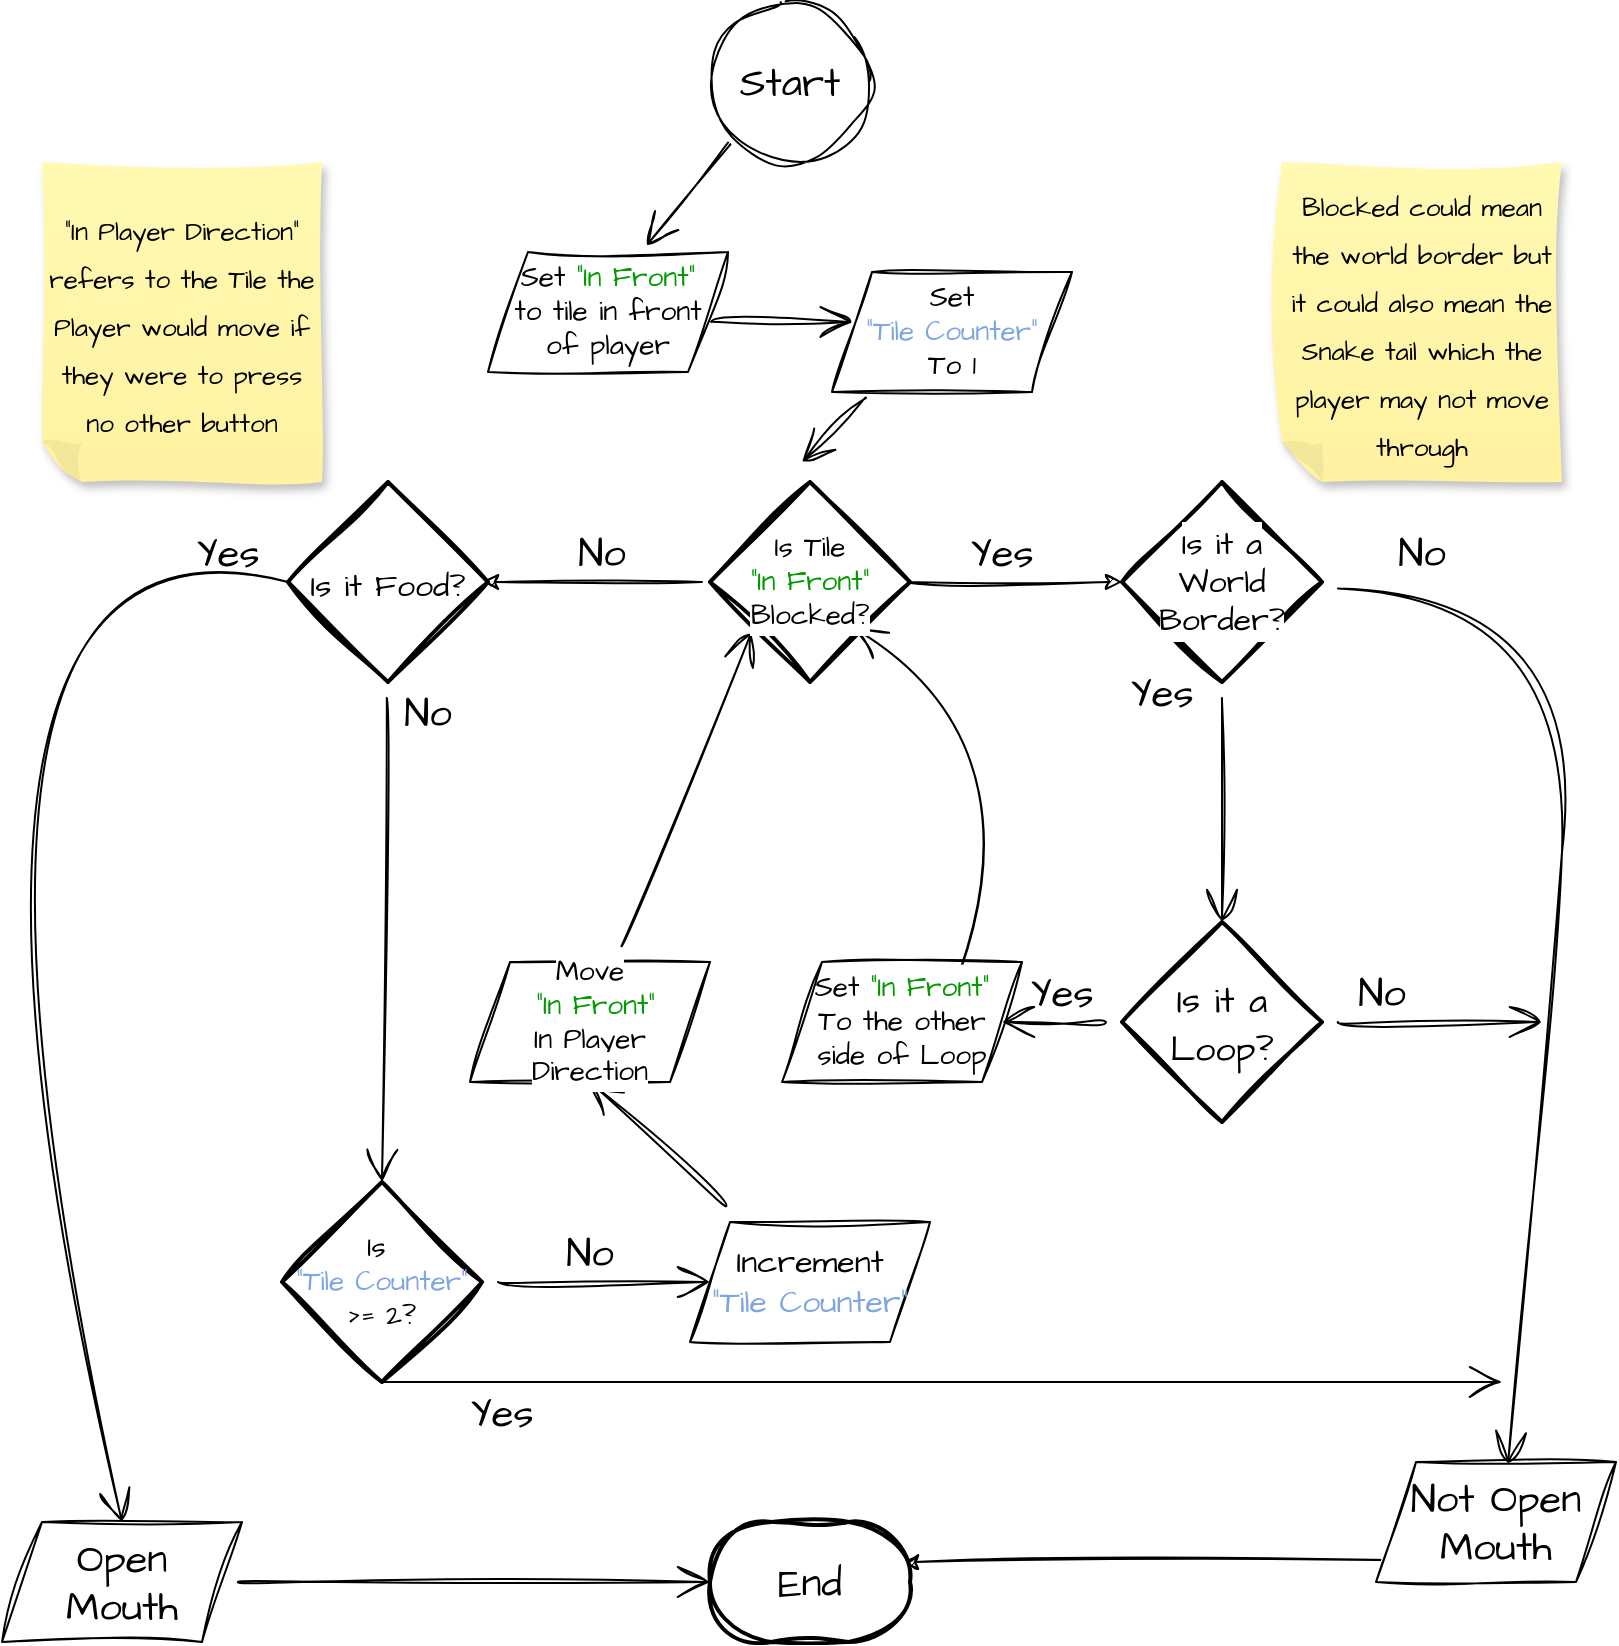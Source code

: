 <mxfile version="21.7.5" type="device">
  <diagram name="Page-1" id="LPT81j6MXYXJEb1WJuEA">
    <mxGraphModel dx="1572" dy="819" grid="1" gridSize="10" guides="1" tooltips="1" connect="1" arrows="1" fold="1" page="1" pageScale="1" pageWidth="827" pageHeight="1169" math="0" shadow="0">
      <root>
        <mxCell id="0" />
        <mxCell id="1" parent="0" />
        <mxCell id="V5IJeIV-OUquZpi7I_RV-11" style="edgeStyle=orthogonalEdgeStyle;rounded=0;orthogonalLoop=1;jettySize=auto;html=1;entryX=1;entryY=0.5;entryDx=0;entryDy=0;entryPerimeter=0;sketch=1;curveFitting=1;jiggle=2;" parent="1" edge="1">
          <mxGeometry relative="1" as="geometry">
            <mxPoint x="370.0" y="410" as="sourcePoint" />
            <mxPoint x="260.0" y="410" as="targetPoint" />
          </mxGeometry>
        </mxCell>
        <mxCell id="V5IJeIV-OUquZpi7I_RV-28" style="edgeStyle=orthogonalEdgeStyle;rounded=0;orthogonalLoop=1;jettySize=auto;html=1;entryX=0;entryY=0.5;entryDx=0;entryDy=0;entryPerimeter=0;sketch=1;curveFitting=1;jiggle=2;" parent="1" edge="1">
          <mxGeometry relative="1" as="geometry">
            <mxPoint x="470.0" y="410" as="sourcePoint" />
            <mxPoint x="580" y="410" as="targetPoint" />
          </mxGeometry>
        </mxCell>
        <mxCell id="V5IJeIV-OUquZpi7I_RV-9" style="edgeStyle=orthogonalEdgeStyle;rounded=0;orthogonalLoop=1;jettySize=auto;html=1;entryX=1;entryY=0.5;entryDx=0;entryDy=0;entryPerimeter=0;sketch=1;curveFitting=1;jiggle=2;" parent="1" edge="1">
          <mxGeometry relative="1" as="geometry">
            <Array as="points">
              <mxPoint x="760" y="900" />
            </Array>
            <mxPoint x="720" y="900.0" as="sourcePoint" />
            <mxPoint x="470.0" y="900.0" as="targetPoint" />
          </mxGeometry>
        </mxCell>
        <mxCell id="dxo5XN_fdmn-5vYyJv3P-11" style="edgeStyle=none;curved=1;rounded=0;sketch=1;hachureGap=4;jiggle=2;curveFitting=1;orthogonalLoop=1;jettySize=auto;html=1;entryX=0.76;entryY=0.73;entryDx=0;entryDy=0;entryPerimeter=0;fontFamily=Architects Daughter;fontSource=https%3A%2F%2Ffonts.googleapis.com%2Fcss%3Ffamily%3DArchitects%2BDaughter;fontSize=16;endArrow=open;startSize=14;endSize=14;sourcePerimeterSpacing=8;targetPerimeterSpacing=8;" edge="1" parent="1">
          <mxGeometry relative="1" as="geometry">
            <mxPoint x="487.882" y="632" as="sourcePoint" />
            <mxPoint x="446" y="433" as="targetPoint" />
            <Array as="points">
              <mxPoint x="550" y="500" />
            </Array>
          </mxGeometry>
        </mxCell>
        <mxCell id="dxo5XN_fdmn-5vYyJv3P-25" style="edgeStyle=none;curved=1;rounded=0;sketch=1;hachureGap=4;jiggle=2;curveFitting=1;orthogonalLoop=1;jettySize=auto;html=1;fontFamily=Architects Daughter;fontSource=https%3A%2F%2Ffonts.googleapis.com%2Fcss%3Ffamily%3DArchitects%2BDaughter;fontSize=16;endArrow=open;startSize=14;endSize=14;sourcePerimeterSpacing=8;targetPerimeterSpacing=8;" edge="1" parent="1">
          <mxGeometry relative="1" as="geometry">
            <mxPoint x="374.66" y="280" as="sourcePoint" />
            <mxPoint x="445.34" y="280" as="targetPoint" />
          </mxGeometry>
        </mxCell>
        <mxCell id="dxo5XN_fdmn-5vYyJv3P-20" value="&lt;span style=&quot;font-size: 13px;&quot;&gt;&quot;In Player Direction&quot; refers to the Tile the Player would move if they were to press no other button&lt;/span&gt;" style="shape=note;whiteSpace=wrap;html=1;backgroundOutline=1;fontColor=#000000;darkOpacity=0.05;fillColor=#FFF9B2;strokeColor=none;fillStyle=solid;direction=west;gradientDirection=north;gradientColor=#FFF2A1;shadow=1;size=20;pointerEvents=1;sketch=1;hachureGap=4;jiggle=2;curveFitting=1;fontFamily=Architects Daughter;fontSource=https%3A%2F%2Ffonts.googleapis.com%2Fcss%3Ffamily%3DArchitects%2BDaughter;fontSize=20;" vertex="1" parent="1">
          <mxGeometry x="40" y="200" width="140" height="160" as="geometry" />
        </mxCell>
        <mxCell id="dxo5XN_fdmn-5vYyJv3P-21" value="&lt;font style=&quot;font-size: 13px;&quot;&gt;Blocked could mean the world border but it could also mean the Snake tail which the player may not move through&lt;/font&gt;" style="shape=note;whiteSpace=wrap;html=1;backgroundOutline=1;fontColor=#000000;darkOpacity=0.05;fillColor=#FFF9B2;strokeColor=none;fillStyle=solid;direction=west;gradientDirection=north;gradientColor=#FFF2A1;shadow=1;size=20;pointerEvents=1;sketch=1;hachureGap=4;jiggle=2;curveFitting=1;fontFamily=Architects Daughter;fontSource=https%3A%2F%2Ffonts.googleapis.com%2Fcss%3Ffamily%3DArchitects%2BDaughter;fontSize=20;" vertex="1" parent="1">
          <mxGeometry x="660" y="200" width="140" height="160" as="geometry" />
        </mxCell>
        <mxCell id="dxo5XN_fdmn-5vYyJv3P-26" style="edgeStyle=none;curved=1;rounded=0;sketch=1;hachureGap=4;jiggle=2;curveFitting=1;orthogonalLoop=1;jettySize=auto;html=1;fontFamily=Architects Daughter;fontSource=https%3A%2F%2Ffonts.googleapis.com%2Fcss%3Ffamily%3DArchitects%2BDaughter;fontSize=16;endArrow=open;startSize=14;endSize=14;sourcePerimeterSpacing=8;targetPerimeterSpacing=8;" edge="1" parent="1">
          <mxGeometry relative="1" as="geometry">
            <mxPoint x="420.0" y="350" as="targetPoint" />
            <mxPoint x="452.0" y="318.0" as="sourcePoint" />
          </mxGeometry>
        </mxCell>
        <mxCell id="dxo5XN_fdmn-5vYyJv3P-32" value="Yes" style="text;strokeColor=none;fillColor=none;html=1;align=center;verticalAlign=middle;whiteSpace=wrap;rounded=0;fontSize=20;fontFamily=Architects Daughter;" vertex="1" parent="1">
          <mxGeometry x="103" y="380" width="60" height="30" as="geometry" />
        </mxCell>
        <mxCell id="dxo5XN_fdmn-5vYyJv3P-33" value="No" style="text;strokeColor=none;fillColor=none;html=1;align=center;verticalAlign=middle;whiteSpace=wrap;rounded=0;fontSize=20;fontFamily=Architects Daughter;" vertex="1" parent="1">
          <mxGeometry x="290" y="380" width="60" height="30" as="geometry" />
        </mxCell>
        <mxCell id="dxo5XN_fdmn-5vYyJv3P-34" value="Yes" style="text;strokeColor=none;fillColor=none;html=1;align=center;verticalAlign=middle;whiteSpace=wrap;rounded=0;fontSize=20;fontFamily=Architects Daughter;" vertex="1" parent="1">
          <mxGeometry x="490" y="380" width="60" height="30" as="geometry" />
        </mxCell>
        <mxCell id="dxo5XN_fdmn-5vYyJv3P-35" value="Yes" style="text;strokeColor=none;fillColor=none;html=1;align=center;verticalAlign=middle;whiteSpace=wrap;rounded=0;fontSize=20;fontFamily=Architects Daughter;" vertex="1" parent="1">
          <mxGeometry x="570" y="450" width="60" height="30" as="geometry" />
        </mxCell>
        <mxCell id="dxo5XN_fdmn-5vYyJv3P-36" value="No" style="text;strokeColor=none;fillColor=none;html=1;align=center;verticalAlign=middle;whiteSpace=wrap;rounded=0;fontSize=20;fontFamily=Architects Daughter;" vertex="1" parent="1">
          <mxGeometry x="700" y="380" width="60" height="30" as="geometry" />
        </mxCell>
        <mxCell id="dxo5XN_fdmn-5vYyJv3P-37" value="No" style="text;strokeColor=none;fillColor=none;html=1;align=center;verticalAlign=middle;whiteSpace=wrap;rounded=0;fontSize=20;fontFamily=Architects Daughter;" vertex="1" parent="1">
          <mxGeometry x="680" y="600" width="60" height="30" as="geometry" />
        </mxCell>
        <mxCell id="dxo5XN_fdmn-5vYyJv3P-38" value="Yes" style="text;strokeColor=none;fillColor=none;html=1;align=center;verticalAlign=middle;whiteSpace=wrap;rounded=0;fontSize=20;fontFamily=Architects Daughter;" vertex="1" parent="1">
          <mxGeometry x="520" y="600" width="60" height="30" as="geometry" />
        </mxCell>
        <mxCell id="dxo5XN_fdmn-5vYyJv3P-39" value="No" style="text;strokeColor=none;fillColor=none;html=1;align=center;verticalAlign=middle;whiteSpace=wrap;rounded=0;fontSize=20;fontFamily=Architects Daughter;" vertex="1" parent="1">
          <mxGeometry x="284" y="730" width="60" height="30" as="geometry" />
        </mxCell>
        <mxCell id="dxo5XN_fdmn-5vYyJv3P-40" value="Yes" style="text;strokeColor=none;fillColor=none;html=1;align=center;verticalAlign=middle;whiteSpace=wrap;rounded=0;fontSize=20;fontFamily=Architects Daughter;" vertex="1" parent="1">
          <mxGeometry x="240" y="810" width="60" height="30" as="geometry" />
        </mxCell>
        <mxCell id="dxo5XN_fdmn-5vYyJv3P-41" value="No" style="text;strokeColor=none;fillColor=none;html=1;align=center;verticalAlign=middle;whiteSpace=wrap;rounded=0;fontSize=20;fontFamily=Architects Daughter;" vertex="1" parent="1">
          <mxGeometry x="203" y="460" width="60" height="30" as="geometry" />
        </mxCell>
        <mxCell id="dxo5XN_fdmn-5vYyJv3P-44" value="&lt;div style=&quot;font-size: 14px;&quot;&gt;&lt;font style=&quot;font-size: 14px;&quot;&gt;Set &lt;font color=&quot;#009900&quot;&gt;&quot;In Front&quot;&lt;/font&gt;&lt;/font&gt;&lt;/div&gt;&lt;div style=&quot;font-size: 14px;&quot;&gt;&lt;font style=&quot;font-size: 14px;&quot;&gt;To the other&lt;/font&gt;&lt;/div&gt;&lt;div style=&quot;font-size: 14px;&quot;&gt;&lt;font style=&quot;font-size: 14px;&quot;&gt;side of Loop&lt;/font&gt;&lt;/div&gt;" style="shape=parallelogram;perimeter=parallelogramPerimeter;whiteSpace=wrap;html=1;fixedSize=1;sketch=1;hachureGap=4;jiggle=2;curveFitting=1;fontFamily=Architects Daughter;fontSource=https%3A%2F%2Ffonts.googleapis.com%2Fcss%3Ffamily%3DArchitects%2BDaughter;fontSize=20;" vertex="1" parent="1">
          <mxGeometry x="410" y="600" width="120" height="60" as="geometry" />
        </mxCell>
        <mxCell id="dxo5XN_fdmn-5vYyJv3P-45" value="&lt;div style=&quot;font-size: 14px;&quot;&gt;&lt;font style=&quot;font-size: 14px;&quot;&gt;Set&amp;nbsp;&lt;/font&gt;&lt;span style=&quot;background-color: initial;&quot;&gt;&lt;font color=&quot;#009900&quot;&gt;&quot;In Front&quot;&lt;/font&gt;&lt;/span&gt;&lt;/div&gt;&lt;div style=&quot;font-size: 14px;&quot;&gt;&lt;font style=&quot;font-size: 14px;&quot;&gt;to tile in front&lt;/font&gt;&lt;/div&gt;&lt;div style=&quot;font-size: 14px;&quot;&gt;&lt;font style=&quot;font-size: 14px;&quot;&gt;of player&lt;/font&gt;&lt;/div&gt;" style="shape=parallelogram;perimeter=parallelogramPerimeter;whiteSpace=wrap;html=1;fixedSize=1;sketch=1;hachureGap=4;jiggle=2;curveFitting=1;fontFamily=Architects Daughter;fontSource=https%3A%2F%2Ffonts.googleapis.com%2Fcss%3Ffamily%3DArchitects%2BDaughter;fontSize=20;" vertex="1" parent="1">
          <mxGeometry x="263" y="245" width="120" height="60" as="geometry" />
        </mxCell>
        <mxCell id="dxo5XN_fdmn-5vYyJv3P-46" value="&lt;div style=&quot;font-size: 14px;&quot;&gt;&lt;font style=&quot;font-size: 14px;&quot;&gt;Set&lt;/font&gt;&lt;/div&gt;&lt;div style=&quot;font-size: 14px;&quot;&gt;&lt;font color=&quot;#7ea6e0&quot; style=&quot;font-size: 14px;&quot;&gt;&quot;Tile Counter&quot;&lt;/font&gt;&lt;/div&gt;&lt;div style=&quot;font-size: 14px;&quot;&gt;&lt;font style=&quot;font-size: 14px;&quot;&gt;To 1&lt;/font&gt;&lt;/div&gt;" style="shape=parallelogram;perimeter=parallelogramPerimeter;whiteSpace=wrap;html=1;fixedSize=1;sketch=1;hachureGap=4;jiggle=2;curveFitting=1;fontFamily=Architects Daughter;fontSource=https%3A%2F%2Ffonts.googleapis.com%2Fcss%3Ffamily%3DArchitects%2BDaughter;fontSize=20;" vertex="1" parent="1">
          <mxGeometry x="435" y="255" width="120" height="60" as="geometry" />
        </mxCell>
        <mxCell id="dxo5XN_fdmn-5vYyJv3P-67" style="edgeStyle=none;curved=1;rounded=0;sketch=1;hachureGap=4;jiggle=2;curveFitting=1;orthogonalLoop=1;jettySize=auto;html=1;entryX=0.5;entryY=1;entryDx=0;entryDy=0;fontFamily=Architects Daughter;fontSource=https%3A%2F%2Ffonts.googleapis.com%2Fcss%3Ffamily%3DArchitects%2BDaughter;fontSize=16;endArrow=open;startSize=14;endSize=14;sourcePerimeterSpacing=8;targetPerimeterSpacing=8;" edge="1" parent="1" source="dxo5XN_fdmn-5vYyJv3P-47" target="dxo5XN_fdmn-5vYyJv3P-48">
          <mxGeometry relative="1" as="geometry" />
        </mxCell>
        <mxCell id="dxo5XN_fdmn-5vYyJv3P-47" value="&lt;div style=&quot;font-size: 16px;&quot;&gt;&lt;font style=&quot;font-size: 16px;&quot;&gt;Increment&lt;/font&gt;&lt;/div&gt;&lt;div style=&quot;font-size: 16px;&quot;&gt;&lt;font color=&quot;#7ea6e0&quot; style=&quot;font-size: 16px;&quot;&gt;&quot;Tile Counter&quot;&lt;/font&gt;&lt;/div&gt;" style="shape=parallelogram;perimeter=parallelogramPerimeter;whiteSpace=wrap;html=1;fixedSize=1;sketch=1;hachureGap=4;jiggle=2;curveFitting=1;fontFamily=Architects Daughter;fontSource=https%3A%2F%2Ffonts.googleapis.com%2Fcss%3Ffamily%3DArchitects%2BDaughter;fontSize=20;" vertex="1" parent="1">
          <mxGeometry x="364" y="730" width="120" height="60" as="geometry" />
        </mxCell>
        <mxCell id="dxo5XN_fdmn-5vYyJv3P-68" style="edgeStyle=none;curved=1;rounded=0;sketch=1;hachureGap=4;jiggle=2;curveFitting=1;orthogonalLoop=1;jettySize=auto;html=1;entryX=0.207;entryY=0.752;entryDx=0;entryDy=0;entryPerimeter=0;fontFamily=Architects Daughter;fontSource=https%3A%2F%2Ffonts.googleapis.com%2Fcss%3Ffamily%3DArchitects%2BDaughter;fontSize=16;endArrow=open;startSize=14;endSize=14;sourcePerimeterSpacing=8;targetPerimeterSpacing=8;" edge="1" parent="1" source="dxo5XN_fdmn-5vYyJv3P-48" target="dxo5XN_fdmn-5vYyJv3P-57">
          <mxGeometry relative="1" as="geometry" />
        </mxCell>
        <mxCell id="dxo5XN_fdmn-5vYyJv3P-48" value="&lt;div style=&quot;font-size: 14px;&quot;&gt;&lt;font style=&quot;font-size: 14px; background-color: rgb(255, 255, 255);&quot;&gt;Move&lt;/font&gt;&lt;/div&gt;&lt;div style=&quot;font-size: 14px;&quot;&gt;&lt;font style=&quot;font-size: 14px; background-color: rgb(255, 255, 255);&quot;&gt;&amp;nbsp;&lt;font color=&quot;#009900&quot;&gt;&quot;In Front&quot;&lt;/font&gt;&lt;/font&gt;&lt;/div&gt;&lt;div style=&quot;font-size: 14px;&quot;&gt;&lt;font style=&quot;font-size: 14px; background-color: rgb(255, 255, 255);&quot;&gt;In Player Direction&lt;/font&gt;&lt;/div&gt;" style="shape=parallelogram;perimeter=parallelogramPerimeter;whiteSpace=wrap;html=1;fixedSize=1;sketch=1;hachureGap=4;jiggle=2;curveFitting=1;fontFamily=Architects Daughter;fontSource=https%3A%2F%2Ffonts.googleapis.com%2Fcss%3Ffamily%3DArchitects%2BDaughter;fontSize=20;" vertex="1" parent="1">
          <mxGeometry x="254" y="600" width="120" height="60" as="geometry" />
        </mxCell>
        <mxCell id="dxo5XN_fdmn-5vYyJv3P-61" style="edgeStyle=none;curved=1;rounded=0;sketch=1;hachureGap=4;jiggle=2;curveFitting=1;orthogonalLoop=1;jettySize=auto;html=1;entryX=0;entryY=0.5;entryDx=0;entryDy=0;entryPerimeter=0;fontFamily=Architects Daughter;fontSource=https%3A%2F%2Ffonts.googleapis.com%2Fcss%3Ffamily%3DArchitects%2BDaughter;fontSize=16;endArrow=open;startSize=14;endSize=14;sourcePerimeterSpacing=8;targetPerimeterSpacing=8;" edge="1" parent="1" source="dxo5XN_fdmn-5vYyJv3P-49" target="dxo5XN_fdmn-5vYyJv3P-54">
          <mxGeometry relative="1" as="geometry" />
        </mxCell>
        <mxCell id="dxo5XN_fdmn-5vYyJv3P-49" value="&lt;font style=&quot;font-size: 20px;&quot;&gt;Open&lt;br&gt;Mouth&lt;/font&gt;" style="shape=parallelogram;perimeter=parallelogramPerimeter;whiteSpace=wrap;html=1;fixedSize=1;sketch=1;hachureGap=4;jiggle=2;curveFitting=1;fontFamily=Architects Daughter;fontSource=https%3A%2F%2Ffonts.googleapis.com%2Fcss%3Ffamily%3DArchitects%2BDaughter;fontSize=20;" vertex="1" parent="1">
          <mxGeometry x="20" y="880" width="120" height="60" as="geometry" />
        </mxCell>
        <mxCell id="dxo5XN_fdmn-5vYyJv3P-51" value="&lt;div&gt;Not Open&lt;/div&gt;&lt;div&gt;Mouth&lt;/div&gt;" style="shape=parallelogram;perimeter=parallelogramPerimeter;whiteSpace=wrap;html=1;fixedSize=1;sketch=1;hachureGap=4;jiggle=2;curveFitting=1;fontFamily=Architects Daughter;fontSource=https%3A%2F%2Ffonts.googleapis.com%2Fcss%3Ffamily%3DArchitects%2BDaughter;fontSize=20;" vertex="1" parent="1">
          <mxGeometry x="707" y="850" width="120" height="60" as="geometry" />
        </mxCell>
        <mxCell id="dxo5XN_fdmn-5vYyJv3P-72" style="edgeStyle=none;curved=1;rounded=0;sketch=1;hachureGap=4;jiggle=2;curveFitting=1;orthogonalLoop=1;jettySize=auto;html=1;exitX=0;exitY=1;exitDx=0;exitDy=0;entryX=0.66;entryY=-0.053;entryDx=0;entryDy=0;entryPerimeter=0;fontFamily=Architects Daughter;fontSource=https%3A%2F%2Ffonts.googleapis.com%2Fcss%3Ffamily%3DArchitects%2BDaughter;fontSize=16;endArrow=open;startSize=14;endSize=14;sourcePerimeterSpacing=8;targetPerimeterSpacing=8;" edge="1" parent="1" source="dxo5XN_fdmn-5vYyJv3P-52" target="dxo5XN_fdmn-5vYyJv3P-45">
          <mxGeometry relative="1" as="geometry" />
        </mxCell>
        <mxCell id="dxo5XN_fdmn-5vYyJv3P-52" value="Start" style="ellipse;whiteSpace=wrap;html=1;sketch=1;hachureGap=4;jiggle=2;curveFitting=1;fontFamily=Architects Daughter;fontSource=https%3A%2F%2Ffonts.googleapis.com%2Fcss%3Ffamily%3DArchitects%2BDaughter;fontSize=20;" vertex="1" parent="1">
          <mxGeometry x="374" y="120" width="80" height="80" as="geometry" />
        </mxCell>
        <mxCell id="dxo5XN_fdmn-5vYyJv3P-54" value="End" style="strokeWidth=2;html=1;shape=mxgraph.flowchart.terminator;whiteSpace=wrap;sketch=1;hachureGap=4;jiggle=2;curveFitting=1;fontFamily=Architects Daughter;fontSource=https%3A%2F%2Ffonts.googleapis.com%2Fcss%3Ffamily%3DArchitects%2BDaughter;fontSize=20;" vertex="1" parent="1">
          <mxGeometry x="374" y="880" width="100" height="60" as="geometry" />
        </mxCell>
        <mxCell id="dxo5XN_fdmn-5vYyJv3P-69" style="edgeStyle=none;curved=1;rounded=0;sketch=1;hachureGap=4;jiggle=2;curveFitting=1;orthogonalLoop=1;jettySize=auto;html=1;entryX=1;entryY=0.5;entryDx=0;entryDy=0;fontFamily=Architects Daughter;fontSource=https%3A%2F%2Ffonts.googleapis.com%2Fcss%3Ffamily%3DArchitects%2BDaughter;fontSize=16;endArrow=open;startSize=14;endSize=14;sourcePerimeterSpacing=8;targetPerimeterSpacing=8;" edge="1" parent="1" source="dxo5XN_fdmn-5vYyJv3P-55" target="dxo5XN_fdmn-5vYyJv3P-44">
          <mxGeometry relative="1" as="geometry" />
        </mxCell>
        <mxCell id="dxo5XN_fdmn-5vYyJv3P-71" style="edgeStyle=none;curved=1;rounded=0;sketch=1;hachureGap=4;jiggle=2;curveFitting=1;orthogonalLoop=1;jettySize=auto;html=1;fontFamily=Architects Daughter;fontSource=https%3A%2F%2Ffonts.googleapis.com%2Fcss%3Ffamily%3DArchitects%2BDaughter;fontSize=16;endArrow=open;startSize=14;endSize=14;sourcePerimeterSpacing=8;targetPerimeterSpacing=8;" edge="1" parent="1" source="dxo5XN_fdmn-5vYyJv3P-55">
          <mxGeometry relative="1" as="geometry">
            <mxPoint x="790" y="630" as="targetPoint" />
          </mxGeometry>
        </mxCell>
        <mxCell id="dxo5XN_fdmn-5vYyJv3P-55" value="&lt;font style=&quot;font-size: 18px;&quot;&gt;Is it a Loop?&lt;/font&gt;" style="strokeWidth=2;html=1;shape=mxgraph.flowchart.decision;whiteSpace=wrap;sketch=1;hachureGap=4;jiggle=2;curveFitting=1;fontFamily=Architects Daughter;fontSource=https%3A%2F%2Ffonts.googleapis.com%2Fcss%3Ffamily%3DArchitects%2BDaughter;fontSize=20;" vertex="1" parent="1">
          <mxGeometry x="580" y="580" width="100" height="100" as="geometry" />
        </mxCell>
        <mxCell id="dxo5XN_fdmn-5vYyJv3P-62" style="edgeStyle=none;curved=1;rounded=0;sketch=1;hachureGap=4;jiggle=2;curveFitting=1;orthogonalLoop=1;jettySize=auto;html=1;entryX=0.55;entryY=0.017;entryDx=0;entryDy=0;entryPerimeter=0;fontFamily=Architects Daughter;fontSource=https%3A%2F%2Ffonts.googleapis.com%2Fcss%3Ffamily%3DArchitects%2BDaughter;fontSize=16;endArrow=open;startSize=14;endSize=14;sourcePerimeterSpacing=8;targetPerimeterSpacing=8;" edge="1" parent="1" source="dxo5XN_fdmn-5vYyJv3P-56" target="dxo5XN_fdmn-5vYyJv3P-51">
          <mxGeometry relative="1" as="geometry">
            <Array as="points">
              <mxPoint x="810" y="420" />
              <mxPoint x="790" y="670" />
            </Array>
          </mxGeometry>
        </mxCell>
        <mxCell id="dxo5XN_fdmn-5vYyJv3P-70" style="edgeStyle=none;curved=1;rounded=0;sketch=1;hachureGap=4;jiggle=2;curveFitting=1;orthogonalLoop=1;jettySize=auto;html=1;entryX=0.5;entryY=0;entryDx=0;entryDy=0;entryPerimeter=0;fontFamily=Architects Daughter;fontSource=https%3A%2F%2Ffonts.googleapis.com%2Fcss%3Ffamily%3DArchitects%2BDaughter;fontSize=16;endArrow=open;startSize=14;endSize=14;sourcePerimeterSpacing=8;targetPerimeterSpacing=8;" edge="1" parent="1" source="dxo5XN_fdmn-5vYyJv3P-56" target="dxo5XN_fdmn-5vYyJv3P-55">
          <mxGeometry relative="1" as="geometry" />
        </mxCell>
        <mxCell id="dxo5XN_fdmn-5vYyJv3P-56" value="&lt;div style=&quot;font-size: 16px;&quot;&gt;&lt;font style=&quot;font-size: 16px; background-color: rgb(255, 255, 255);&quot;&gt;Is it a&lt;/font&gt;&lt;/div&gt;&lt;div style=&quot;font-size: 16px;&quot;&gt;&lt;font style=&quot;font-size: 16px; background-color: rgb(255, 255, 255);&quot;&gt;World&lt;/font&gt;&lt;/div&gt;&lt;div style=&quot;font-size: 16px;&quot;&gt;&lt;font style=&quot;font-size: 16px; background-color: rgb(255, 255, 255);&quot;&gt;Border?&lt;/font&gt;&lt;/div&gt;" style="strokeWidth=2;html=1;shape=mxgraph.flowchart.decision;whiteSpace=wrap;sketch=1;hachureGap=4;jiggle=2;curveFitting=1;fontFamily=Architects Daughter;fontSource=https%3A%2F%2Ffonts.googleapis.com%2Fcss%3Ffamily%3DArchitects%2BDaughter;fontSize=20;" vertex="1" parent="1">
          <mxGeometry x="580" y="360" width="100" height="100" as="geometry" />
        </mxCell>
        <mxCell id="dxo5XN_fdmn-5vYyJv3P-57" value="&lt;div style=&quot;font-size: 14px;&quot;&gt;&lt;font style=&quot;font-size: 14px; background-color: rgb(255, 255, 255);&quot;&gt;Is Tile&lt;/font&gt;&lt;/div&gt;&lt;div style=&quot;font-size: 14px;&quot;&gt;&lt;font color=&quot;#009900&quot; style=&quot;font-size: 14px; background-color: rgb(255, 255, 255);&quot;&gt;&quot;In Front&quot;&lt;/font&gt;&lt;/div&gt;&lt;div style=&quot;font-size: 14px;&quot;&gt;&lt;font style=&quot;font-size: 14px; background-color: rgb(255, 255, 255);&quot;&gt;Blocked?&lt;/font&gt;&lt;/div&gt;" style="strokeWidth=2;html=1;shape=mxgraph.flowchart.decision;whiteSpace=wrap;sketch=1;hachureGap=4;jiggle=2;curveFitting=1;fontFamily=Architects Daughter;fontSource=https%3A%2F%2Ffonts.googleapis.com%2Fcss%3Ffamily%3DArchitects%2BDaughter;fontSize=20;" vertex="1" parent="1">
          <mxGeometry x="374" y="360" width="100" height="100" as="geometry" />
        </mxCell>
        <mxCell id="dxo5XN_fdmn-5vYyJv3P-60" style="edgeStyle=none;curved=1;rounded=0;sketch=1;hachureGap=4;jiggle=2;curveFitting=1;orthogonalLoop=1;jettySize=auto;html=1;exitX=0;exitY=0.5;exitDx=0;exitDy=0;exitPerimeter=0;entryX=0.5;entryY=0;entryDx=0;entryDy=0;fontFamily=Architects Daughter;fontSource=https%3A%2F%2Ffonts.googleapis.com%2Fcss%3Ffamily%3DArchitects%2BDaughter;fontSize=16;endArrow=open;startSize=14;endSize=14;sourcePerimeterSpacing=8;targetPerimeterSpacing=8;" edge="1" parent="1" source="dxo5XN_fdmn-5vYyJv3P-58" target="dxo5XN_fdmn-5vYyJv3P-49">
          <mxGeometry relative="1" as="geometry">
            <Array as="points">
              <mxPoint x="-40" y="360" />
            </Array>
          </mxGeometry>
        </mxCell>
        <mxCell id="dxo5XN_fdmn-5vYyJv3P-63" style="edgeStyle=none;curved=1;rounded=0;sketch=1;hachureGap=4;jiggle=2;curveFitting=1;orthogonalLoop=1;jettySize=auto;html=1;entryX=0.5;entryY=0;entryDx=0;entryDy=0;entryPerimeter=0;fontFamily=Architects Daughter;fontSource=https%3A%2F%2Ffonts.googleapis.com%2Fcss%3Ffamily%3DArchitects%2BDaughter;fontSize=16;endArrow=open;startSize=14;endSize=14;sourcePerimeterSpacing=8;targetPerimeterSpacing=8;" edge="1" parent="1" source="dxo5XN_fdmn-5vYyJv3P-58" target="dxo5XN_fdmn-5vYyJv3P-59">
          <mxGeometry relative="1" as="geometry" />
        </mxCell>
        <mxCell id="dxo5XN_fdmn-5vYyJv3P-58" value="&lt;font style=&quot;font-size: 16px;&quot;&gt;Is it Food?&lt;/font&gt;" style="strokeWidth=2;html=1;shape=mxgraph.flowchart.decision;whiteSpace=wrap;sketch=1;hachureGap=4;jiggle=2;curveFitting=1;fontFamily=Architects Daughter;fontSource=https%3A%2F%2Ffonts.googleapis.com%2Fcss%3Ffamily%3DArchitects%2BDaughter;fontSize=20;" vertex="1" parent="1">
          <mxGeometry x="163" y="360" width="100" height="100" as="geometry" />
        </mxCell>
        <mxCell id="dxo5XN_fdmn-5vYyJv3P-65" style="edgeStyle=none;curved=1;rounded=0;sketch=1;hachureGap=4;jiggle=2;curveFitting=1;orthogonalLoop=1;jettySize=auto;html=1;fontFamily=Architects Daughter;fontSource=https%3A%2F%2Ffonts.googleapis.com%2Fcss%3Ffamily%3DArchitects%2BDaughter;fontSize=16;endArrow=open;startSize=14;endSize=14;sourcePerimeterSpacing=8;targetPerimeterSpacing=8;exitX=0.5;exitY=1;exitDx=0;exitDy=0;exitPerimeter=0;" edge="1" parent="1" source="dxo5XN_fdmn-5vYyJv3P-59">
          <mxGeometry relative="1" as="geometry">
            <mxPoint x="770" y="810" as="targetPoint" />
          </mxGeometry>
        </mxCell>
        <mxCell id="dxo5XN_fdmn-5vYyJv3P-66" style="edgeStyle=none;curved=1;rounded=0;sketch=1;hachureGap=4;jiggle=2;curveFitting=1;orthogonalLoop=1;jettySize=auto;html=1;entryX=0;entryY=0.5;entryDx=0;entryDy=0;fontFamily=Architects Daughter;fontSource=https%3A%2F%2Ffonts.googleapis.com%2Fcss%3Ffamily%3DArchitects%2BDaughter;fontSize=16;endArrow=open;startSize=14;endSize=14;sourcePerimeterSpacing=8;targetPerimeterSpacing=8;" edge="1" parent="1" source="dxo5XN_fdmn-5vYyJv3P-59" target="dxo5XN_fdmn-5vYyJv3P-47">
          <mxGeometry relative="1" as="geometry" />
        </mxCell>
        <mxCell id="dxo5XN_fdmn-5vYyJv3P-59" value="&lt;div style=&quot;font-size: 14px;&quot;&gt;&lt;font style=&quot;font-size: 14px;&quot;&gt;Is&amp;nbsp;&lt;/font&gt;&lt;/div&gt;&lt;div style=&quot;font-size: 14px;&quot;&gt;&lt;font color=&quot;#7ea6e0&quot; style=&quot;font-size: 14px;&quot;&gt;&quot;Tile Counter&quot;&lt;/font&gt;&lt;/div&gt;&lt;div style=&quot;font-size: 14px;&quot;&gt;&lt;font style=&quot;font-size: 14px;&quot;&gt;&amp;gt;= 2?&lt;/font&gt;&lt;/div&gt;" style="strokeWidth=2;html=1;shape=mxgraph.flowchart.decision;whiteSpace=wrap;sketch=1;hachureGap=4;jiggle=2;curveFitting=1;fontFamily=Architects Daughter;fontSource=https%3A%2F%2Ffonts.googleapis.com%2Fcss%3Ffamily%3DArchitects%2BDaughter;fontSize=20;" vertex="1" parent="1">
          <mxGeometry x="160" y="710" width="100" height="100" as="geometry" />
        </mxCell>
      </root>
    </mxGraphModel>
  </diagram>
</mxfile>
